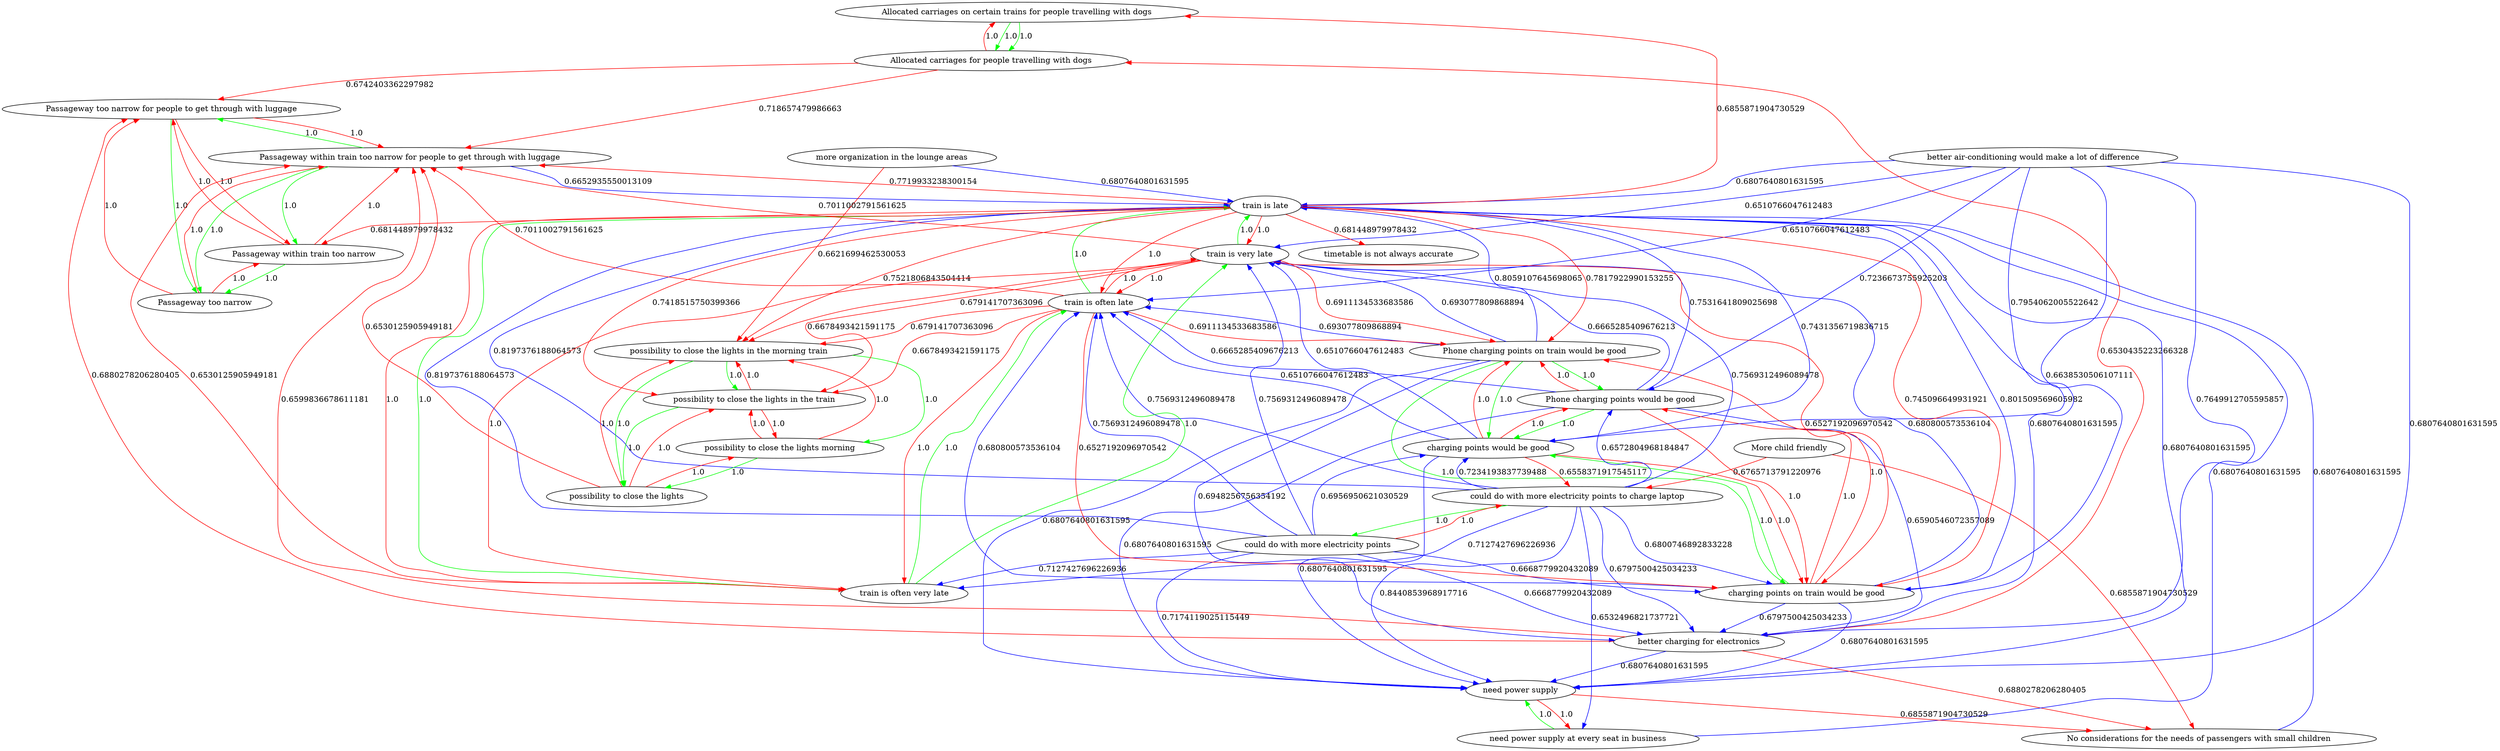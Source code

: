 digraph rawGraph {
"Allocated carriages on certain trains for people travelling with dogs";"Allocated carriages for people travelling with dogs";"More child friendly";"No considerations for the needs of passengers with small children";"Passageway within train too narrow for people to get through with luggage";"Passageway too narrow for people to get through with luggage";"Passageway too narrow";"Passageway within train too narrow";"Phone charging points on train would be good";"Phone charging points would be good";"charging points would be good";"charging points on train would be good";"better air-conditioning would make a lot of difference";"better charging for electronics";"could do with more electricity points to charge laptop";"could do with more electricity points";"more organization in the lounge areas";"need power supply at every seat in business";"need power supply";"possibility to close the lights in the morning train";"possibility to close the lights in the train";"possibility to close the lights";"possibility to close the lights morning";"timetable is not always accurate";"train is often very late";"train is often late";"train is late";"train is very late";"Allocated carriages on certain trains for people travelling with dogs" -> "Allocated carriages for people travelling with dogs" [label=1.0] [color=green]
"Allocated carriages on certain trains for people travelling with dogs" -> "Allocated carriages for people travelling with dogs" [label=1.0] [color=green]
"Allocated carriages for people travelling with dogs" -> "Allocated carriages on certain trains for people travelling with dogs" [label=1.0] [color=red]
"More child friendly" -> "No considerations for the needs of passengers with small children" [label=0.6855871904730529] [color=red]
"Passageway within train too narrow for people to get through with luggage" -> "Passageway too narrow for people to get through with luggage" [label=1.0] [color=green]
"Passageway too narrow for people to get through with luggage" -> "Passageway too narrow" [label=1.0] [color=green]
"Passageway within train too narrow for people to get through with luggage" -> "Passageway within train too narrow" [label=1.0] [color=green]
"Passageway within train too narrow" -> "Passageway too narrow" [label=1.0] [color=green]
"Passageway within train too narrow for people to get through with luggage" -> "Passageway too narrow" [label=1.0] [color=green]
"Passageway too narrow for people to get through with luggage" -> "Passageway within train too narrow for people to get through with luggage" [label=1.0] [color=red]
"Passageway too narrow for people to get through with luggage" -> "Passageway within train too narrow" [label=1.0] [color=red]
"Passageway too narrow" -> "Passageway within train too narrow for people to get through with luggage" [label=1.0] [color=red]
"Passageway too narrow" -> "Passageway too narrow for people to get through with luggage" [label=1.0] [color=red]
"Passageway too narrow" -> "Passageway within train too narrow" [label=1.0] [color=red]
"Passageway within train too narrow" -> "Passageway within train too narrow for people to get through with luggage" [label=1.0] [color=red]
"Passageway within train too narrow" -> "Passageway too narrow for people to get through with luggage" [label=1.0] [color=red]
"Allocated carriages for people travelling with dogs" -> "Passageway within train too narrow for people to get through with luggage" [label=0.718657479986663] [color=red]
"Allocated carriages for people travelling with dogs" -> "Passageway too narrow for people to get through with luggage" [label=0.6742403362297982] [color=red]
"Phone charging points on train would be good" -> "Phone charging points would be good" [label=1.0] [color=green]
"Phone charging points would be good" -> "charging points would be good" [label=1.0] [color=green]
"Phone charging points on train would be good" -> "charging points on train would be good" [label=1.0] [color=green]
"charging points on train would be good" -> "charging points would be good" [label=1.0] [color=green]
"Phone charging points on train would be good" -> "charging points would be good" [label=1.0] [color=green]
"Phone charging points would be good" -> "Phone charging points on train would be good" [label=1.0] [color=red]
"Phone charging points would be good" -> "charging points on train would be good" [label=1.0] [color=red]
"charging points would be good" -> "Phone charging points on train would be good" [label=1.0] [color=red]
"charging points would be good" -> "Phone charging points would be good" [label=1.0] [color=red]
"charging points would be good" -> "charging points on train would be good" [label=1.0] [color=red]
"charging points on train would be good" -> "Phone charging points on train would be good" [label=1.0] [color=red]
"charging points on train would be good" -> "Phone charging points would be good" [label=1.0] [color=red]
"better air-conditioning would make a lot of difference" -> "Phone charging points would be good" [label=0.7236673755925203] [color=blue]
"better air-conditioning would make a lot of difference" -> "charging points would be good" [label=0.7954062005522642] [color=blue]
"better air-conditioning would make a lot of difference" -> "charging points on train would be good" [label=0.6638530506107111] [color=blue]
"Phone charging points on train would be good" -> "better charging for electronics" [label=0.6948256756354192] [color=blue]
"Phone charging points would be good" -> "better charging for electronics" [label=0.6590546072357089] [color=blue]
"charging points on train would be good" -> "better charging for electronics" [label=0.6797500425034233] [color=blue]
"better air-conditioning would make a lot of difference" -> "better charging for electronics" [label=0.7649912705595857] [color=blue]
"better charging for electronics" -> "Allocated carriages for people travelling with dogs" [label=0.6530435223266328] [color=red]
"better charging for electronics" -> "No considerations for the needs of passengers with small children" [label=0.6880278206280405] [color=red]
"better charging for electronics" -> "Passageway within train too narrow for people to get through with luggage" [label=0.6599836678611181] [color=red]
"better charging for electronics" -> "Passageway too narrow for people to get through with luggage" [label=0.6880278206280405] [color=red]
"could do with more electricity points to charge laptop" -> "could do with more electricity points" [label=1.0] [color=green]
"could do with more electricity points" -> "could do with more electricity points to charge laptop" [label=1.0] [color=red]
"More child friendly" -> "could do with more electricity points to charge laptop" [label=0.6765713791220976] [color=red]
"charging points would be good" -> "could do with more electricity points to charge laptop" [label=0.6558371917545117] [color=red]
"could do with more electricity points to charge laptop" -> "Phone charging points would be good" [label=0.6572804968184847] [color=blue]
"could do with more electricity points to charge laptop" -> "charging points would be good" [label=0.7234193837739488] [color=blue]
"could do with more electricity points to charge laptop" -> "charging points on train would be good" [label=0.6800746892833228] [color=blue]
"could do with more electricity points" -> "charging points would be good" [label=0.6956950621030529] [color=blue]
"could do with more electricity points" -> "charging points on train would be good" [label=0.6668779920432089] [color=blue]
"need power supply at every seat in business" -> "need power supply" [label=1.0] [color=green]
"need power supply" -> "need power supply at every seat in business" [label=1.0] [color=red]
"Phone charging points on train would be good" -> "need power supply" [label=0.6807640801631595] [color=blue]
"Phone charging points would be good" -> "need power supply" [label=0.6807640801631595] [color=blue]
"charging points would be good" -> "need power supply" [label=0.6807640801631595] [color=blue]
"charging points on train would be good" -> "need power supply" [label=0.6807640801631595] [color=blue]
"better air-conditioning would make a lot of difference" -> "need power supply" [label=0.6807640801631595] [color=blue]
"better charging for electronics" -> "need power supply" [label=0.6807640801631595] [color=blue]
"could do with more electricity points to charge laptop" -> "need power supply at every seat in business" [label=0.6532496821737721] [color=blue]
"could do with more electricity points to charge laptop" -> "need power supply" [label=0.8440853968917716] [color=blue]
"could do with more electricity points" -> "need power supply" [label=0.7174119025115449] [color=blue]
"need power supply" -> "No considerations for the needs of passengers with small children" [label=0.6855871904730529] [color=red]
"possibility to close the lights in the morning train" -> "possibility to close the lights in the train" [label=1.0] [color=green]
"possibility to close the lights in the train" -> "possibility to close the lights" [label=1.0] [color=green]
"possibility to close the lights in the morning train" -> "possibility to close the lights morning" [label=1.0] [color=green]
"possibility to close the lights morning" -> "possibility to close the lights" [label=1.0] [color=green]
"possibility to close the lights in the morning train" -> "possibility to close the lights" [label=1.0] [color=green]
"possibility to close the lights in the train" -> "possibility to close the lights in the morning train" [label=1.0] [color=red]
"possibility to close the lights in the train" -> "possibility to close the lights morning" [label=1.0] [color=red]
"possibility to close the lights" -> "possibility to close the lights in the morning train" [label=1.0] [color=red]
"possibility to close the lights" -> "possibility to close the lights in the train" [label=1.0] [color=red]
"possibility to close the lights" -> "possibility to close the lights morning" [label=1.0] [color=red]
"possibility to close the lights morning" -> "possibility to close the lights in the morning train" [label=1.0] [color=red]
"possibility to close the lights morning" -> "possibility to close the lights in the train" [label=1.0] [color=red]
"more organization in the lounge areas" -> "possibility to close the lights in the morning train" [label=0.6621699462530053] [color=red]
"possibility to close the lights" -> "Passageway within train too narrow for people to get through with luggage" [label=0.6530125905949181] [color=red]
"train is often very late" -> "train is often late" [label=1.0] [color=green]
"train is often late" -> "train is late" [label=1.0] [color=green]
"train is often very late" -> "train is very late" [label=1.0] [color=green]
"train is very late" -> "train is late" [label=1.0] [color=green]
"train is often very late" -> "train is late" [label=1.0] [color=green]
"train is often late" -> "train is often very late" [label=1.0] [color=red]
"train is often late" -> "train is very late" [label=1.0] [color=red]
"train is late" -> "train is often very late" [label=1.0] [color=red]
"train is late" -> "train is often late" [label=1.0] [color=red]
"train is late" -> "train is very late" [label=1.0] [color=red]
"train is very late" -> "train is often very late" [label=1.0] [color=red]
"train is very late" -> "train is often late" [label=1.0] [color=red]
"No considerations for the needs of passengers with small children" -> "train is late" [label=0.6807640801631595] [color=blue]
"Passageway within train too narrow for people to get through with luggage" -> "train is late" [label=0.6652935550013109] [color=blue]
"Phone charging points on train would be good" -> "train is often late" [label=0.693077809868894] [color=blue]
"Phone charging points on train would be good" -> "train is late" [label=0.8059107645698065] [color=blue]
"Phone charging points on train would be good" -> "train is very late" [label=0.693077809868894] [color=blue]
"Phone charging points would be good" -> "train is often late" [label=0.6665285409676213] [color=blue]
"Phone charging points would be good" -> "train is late" [label=0.7531641809025698] [color=blue]
"Phone charging points would be good" -> "train is very late" [label=0.6665285409676213] [color=blue]
"charging points would be good" -> "train is often late" [label=0.6510766047612483] [color=blue]
"charging points would be good" -> "train is late" [label=0.7431356719836715] [color=blue]
"charging points would be good" -> "train is very late" [label=0.6510766047612483] [color=blue]
"charging points on train would be good" -> "train is often late" [label=0.680800573536104] [color=blue]
"charging points on train would be good" -> "train is late" [label=0.801509569605982] [color=blue]
"charging points on train would be good" -> "train is very late" [label=0.680800573536104] [color=blue]
"better air-conditioning would make a lot of difference" -> "train is late" [label=0.6807640801631595] [color=blue]
"better charging for electronics" -> "train is late" [label=0.6807640801631595] [color=blue]
"could do with more electricity points to charge laptop" -> "train is often very late" [label=0.7127427696226936] [color=blue]
"could do with more electricity points to charge laptop" -> "train is often late" [label=0.7569312496089478] [color=blue]
"could do with more electricity points to charge laptop" -> "train is late" [label=0.8197376188064573] [color=blue]
"could do with more electricity points to charge laptop" -> "train is very late" [label=0.7569312496089478] [color=blue]
"could do with more electricity points" -> "train is often very late" [label=0.7127427696226936] [color=blue]
"could do with more electricity points" -> "train is often late" [label=0.7569312496089478] [color=blue]
"could do with more electricity points" -> "train is late" [label=0.8197376188064573] [color=blue]
"could do with more electricity points" -> "train is very late" [label=0.7569312496089478] [color=blue]
"more organization in the lounge areas" -> "train is late" [label=0.6807640801631595] [color=blue]
"need power supply at every seat in business" -> "train is late" [label=0.6807640801631595] [color=blue]
"need power supply" -> "train is late" [label=0.6807640801631595] [color=blue]
"train is often very late" -> "Passageway within train too narrow for people to get through with luggage" [label=0.6530125905949181] [color=red]
"train is often late" -> "Passageway within train too narrow for people to get through with luggage" [label=0.7011002791561625] [color=red]
"train is often late" -> "Phone charging points on train would be good" [label=0.6911134533683586] [color=red]
"train is often late" -> "charging points on train would be good" [label=0.6527192096970542] [color=red]
"train is often late" -> "possibility to close the lights in the morning train" [label=0.679141707363096] [color=red]
"train is often late" -> "possibility to close the lights in the train" [label=0.6678493421591175] [color=red]
"train is late" -> "Allocated carriages on certain trains for people travelling with dogs" [label=0.6855871904730529] [color=red]
"train is late" -> "Passageway within train too narrow for people to get through with luggage" [label=0.7719933238300154] [color=red]
"train is late" -> "Passageway within train too narrow" [label=0.681448979978432] [color=red]
"train is late" -> "Phone charging points on train would be good" [label=0.7817922990153255] [color=red]
"train is late" -> "charging points on train would be good" [label=0.745096649931921] [color=red]
"train is late" -> "possibility to close the lights in the morning train" [label=0.7521806843504414] [color=red]
"train is late" -> "possibility to close the lights in the train" [label=0.7418515750399366] [color=red]
"train is late" -> "timetable is not always accurate" [label=0.681448979978432] [color=red]
"train is very late" -> "Passageway within train too narrow for people to get through with luggage" [label=0.7011002791561625] [color=red]
"train is very late" -> "Phone charging points on train would be good" [label=0.6911134533683586] [color=red]
"train is very late" -> "charging points on train would be good" [label=0.6527192096970542] [color=red]
"train is very late" -> "possibility to close the lights in the morning train" [label=0.679141707363096] [color=red]
"train is very late" -> "possibility to close the lights in the train" [label=0.6678493421591175] [color=red]
"better air-conditioning would make a lot of difference" -> "train is often late" [label=0.6510766047612483] [color=blue]
"better air-conditioning would make a lot of difference" -> "train is very late" [label=0.6510766047612483] [color=blue]
"could do with more electricity points to charge laptop" -> "better charging for electronics" [label=0.6797500425034233] [color=blue]
"could do with more electricity points" -> "better charging for electronics" [label=0.6668779920432089] [color=blue]
}